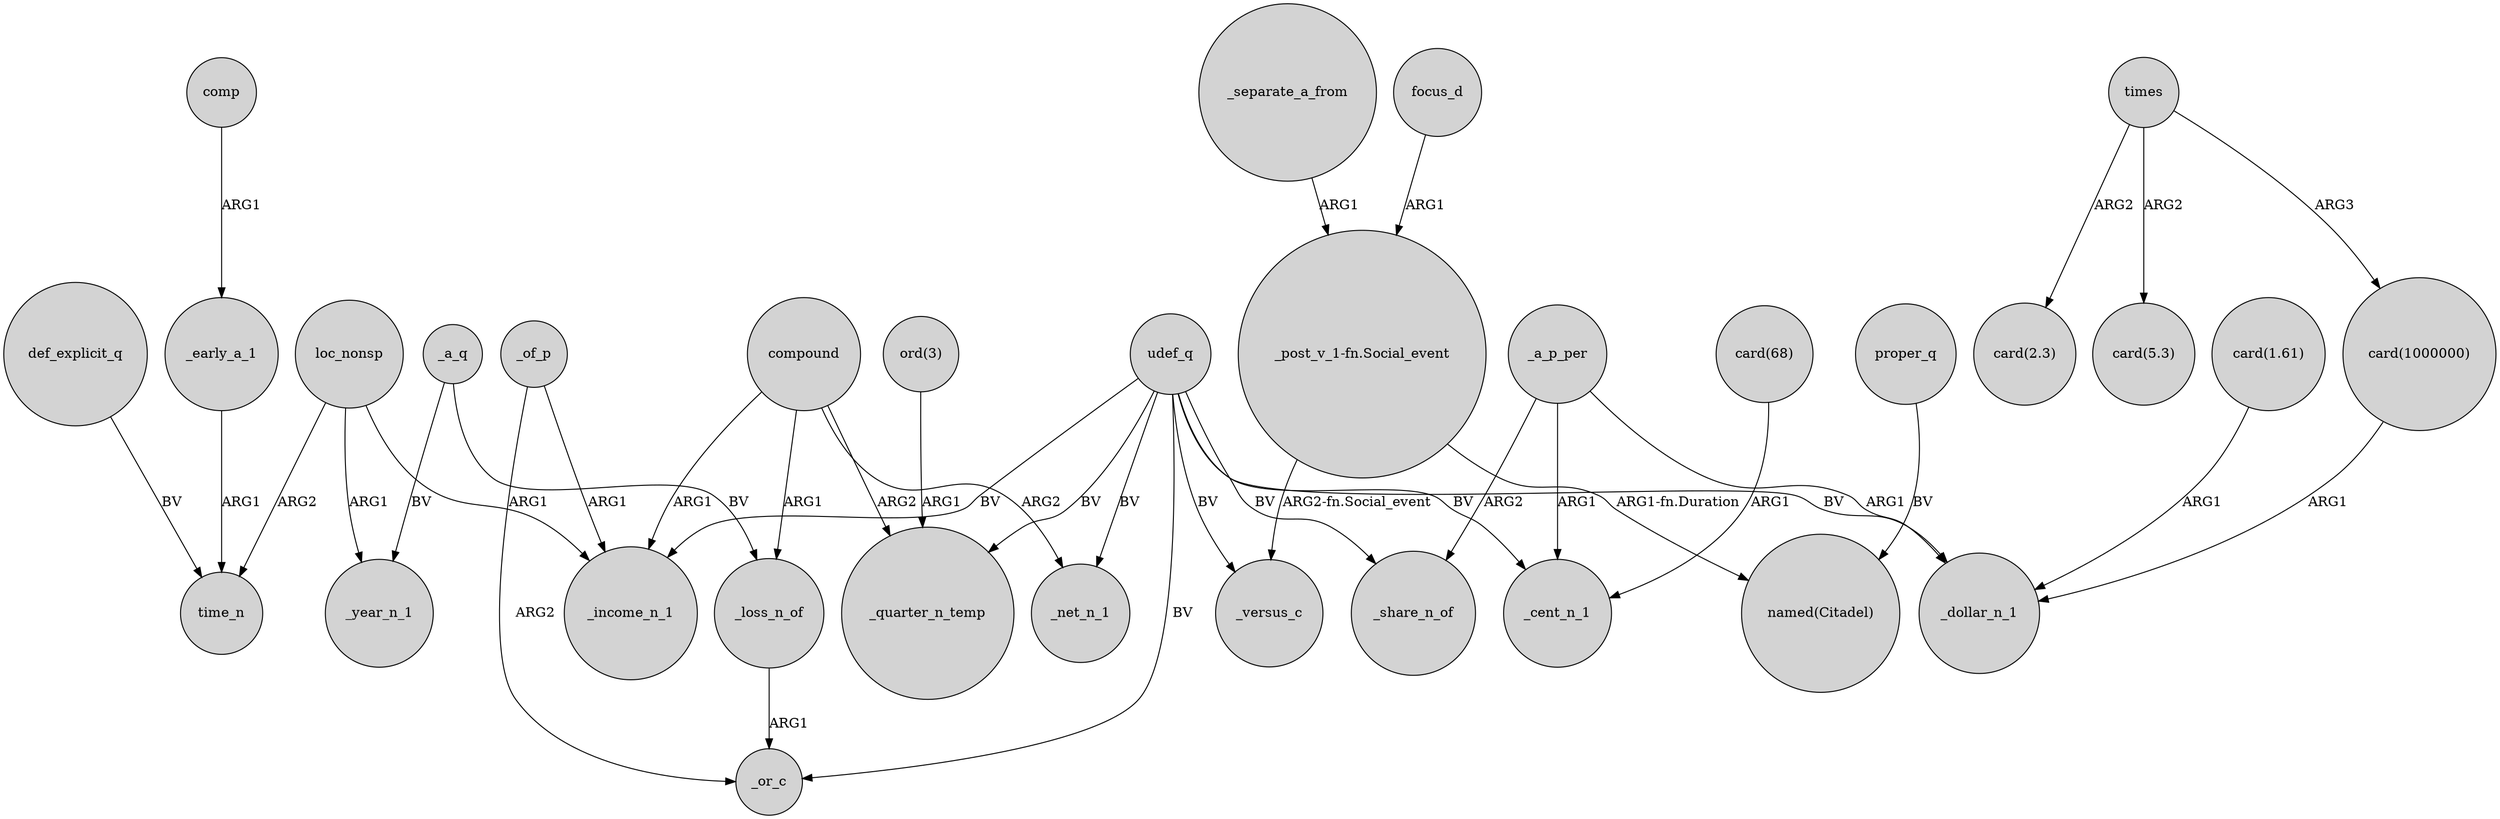 digraph {
	node [shape=circle style=filled]
	_early_a_1 -> time_n [label=ARG1]
	_a_q -> _loss_n_of [label=BV]
	times -> "card(2.3)" [label=ARG2]
	times -> "card(5.3)" [label=ARG2]
	compound -> _net_n_1 [label=ARG2]
	"ord(3)" -> _quarter_n_temp [label=ARG1]
	proper_q -> "named(Citadel)" [label=BV]
	_a_p_per -> _cent_n_1 [label=ARG1]
	udef_q -> _income_n_1 [label=BV]
	loc_nonsp -> _year_n_1 [label=ARG1]
	times -> "card(1000000)" [label=ARG3]
	_of_p -> _income_n_1 [label=ARG1]
	comp -> _early_a_1 [label=ARG1]
	"_post_v_1-fn.Social_event" -> "named(Citadel)" [label="ARG1-fn.Duration"]
	_a_q -> _year_n_1 [label=BV]
	"card(68)" -> _cent_n_1 [label=ARG1]
	udef_q -> _cent_n_1 [label=BV]
	udef_q -> _or_c [label=BV]
	compound -> _loss_n_of [label=ARG1]
	compound -> _income_n_1 [label=ARG1]
	compound -> _quarter_n_temp [label=ARG2]
	_a_p_per -> _share_n_of [label=ARG2]
	focus_d -> "_post_v_1-fn.Social_event" [label=ARG1]
	udef_q -> _share_n_of [label=BV]
	udef_q -> _net_n_1 [label=BV]
	udef_q -> _dollar_n_1 [label=BV]
	"card(1000000)" -> _dollar_n_1 [label=ARG1]
	loc_nonsp -> _income_n_1 [label=ARG1]
	"_post_v_1-fn.Social_event" -> _versus_c [label="ARG2-fn.Social_event"]
	_a_p_per -> _dollar_n_1 [label=ARG1]
	udef_q -> _quarter_n_temp [label=BV]
	_loss_n_of -> _or_c [label=ARG1]
	"card(1.61)" -> _dollar_n_1 [label=ARG1]
	def_explicit_q -> time_n [label=BV]
	_of_p -> _or_c [label=ARG2]
	loc_nonsp -> time_n [label=ARG2]
	udef_q -> _versus_c [label=BV]
	_separate_a_from -> "_post_v_1-fn.Social_event" [label=ARG1]
}
